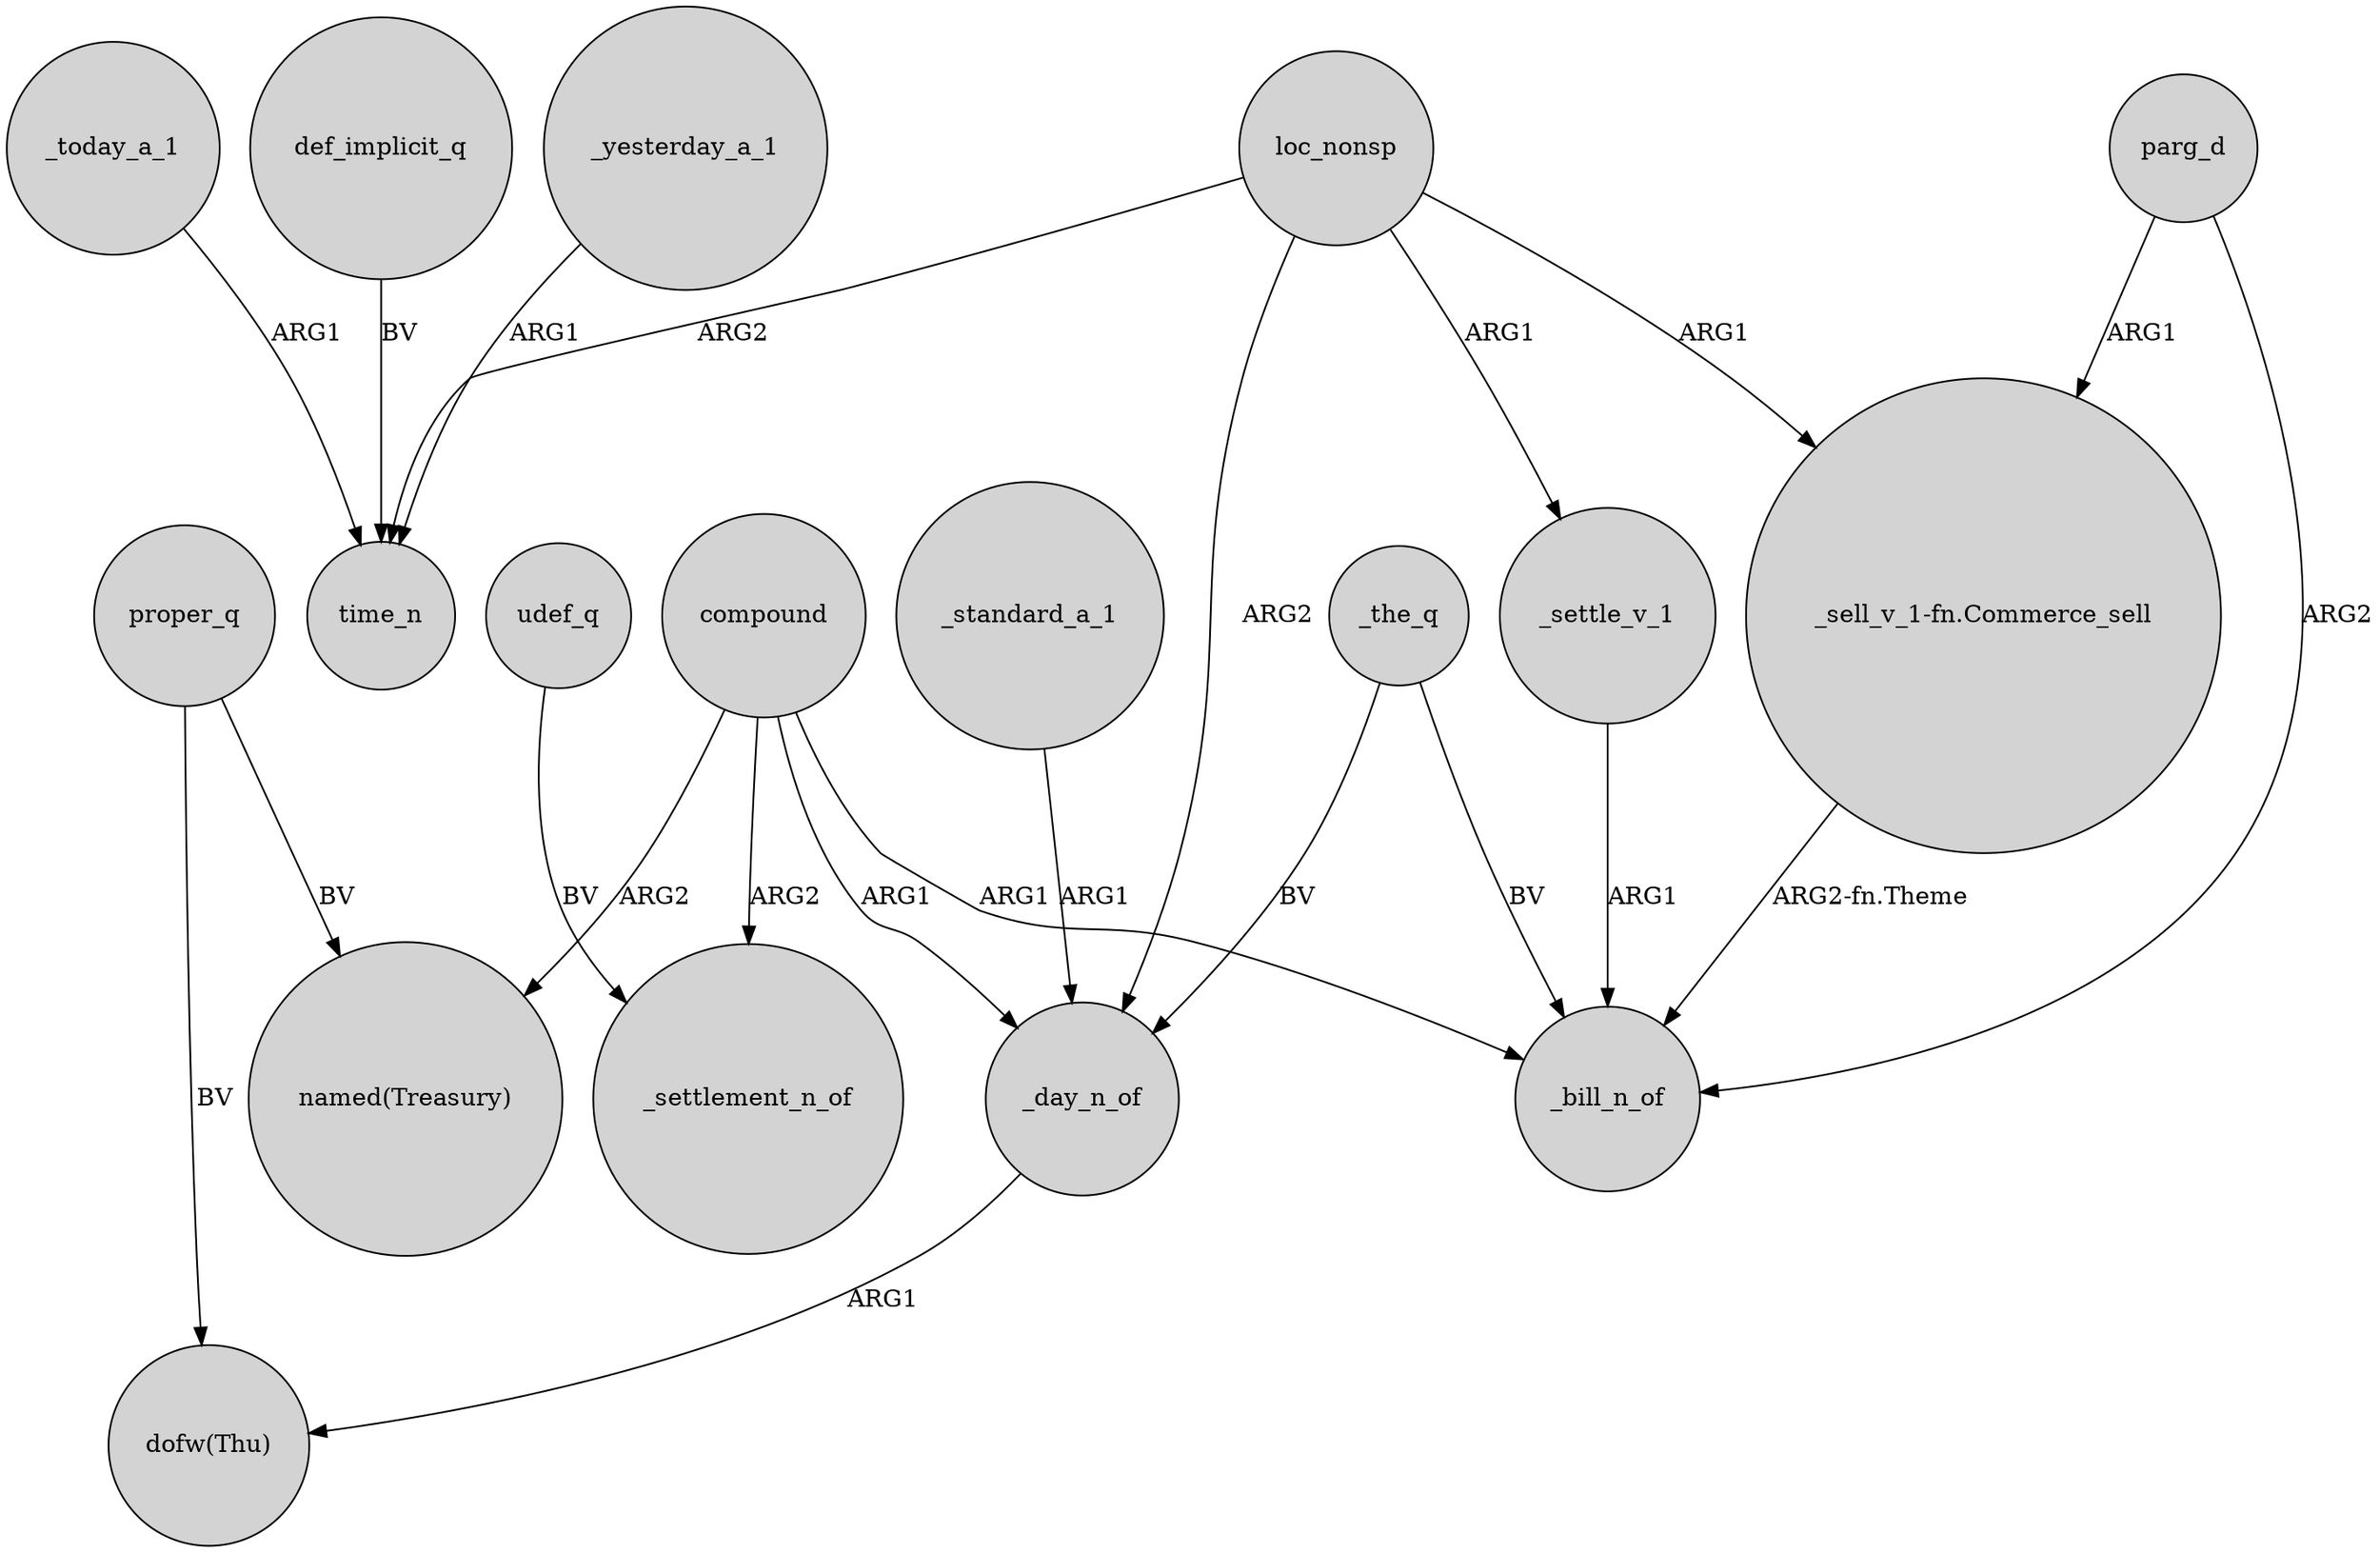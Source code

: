 digraph {
	node [shape=circle style=filled]
	_standard_a_1 -> _day_n_of [label=ARG1]
	_the_q -> _bill_n_of [label=BV]
	compound -> "named(Treasury)" [label=ARG2]
	_yesterday_a_1 -> time_n [label=ARG1]
	loc_nonsp -> _settle_v_1 [label=ARG1]
	_today_a_1 -> time_n [label=ARG1]
	compound -> _bill_n_of [label=ARG1]
	"_sell_v_1-fn.Commerce_sell" -> _bill_n_of [label="ARG2-fn.Theme"]
	parg_d -> "_sell_v_1-fn.Commerce_sell" [label=ARG1]
	parg_d -> _bill_n_of [label=ARG2]
	loc_nonsp -> time_n [label=ARG2]
	compound -> _settlement_n_of [label=ARG2]
	_the_q -> _day_n_of [label=BV]
	_day_n_of -> "dofw(Thu)" [label=ARG1]
	compound -> _day_n_of [label=ARG1]
	proper_q -> "dofw(Thu)" [label=BV]
	proper_q -> "named(Treasury)" [label=BV]
	loc_nonsp -> _day_n_of [label=ARG2]
	_settle_v_1 -> _bill_n_of [label=ARG1]
	udef_q -> _settlement_n_of [label=BV]
	loc_nonsp -> "_sell_v_1-fn.Commerce_sell" [label=ARG1]
	def_implicit_q -> time_n [label=BV]
}
